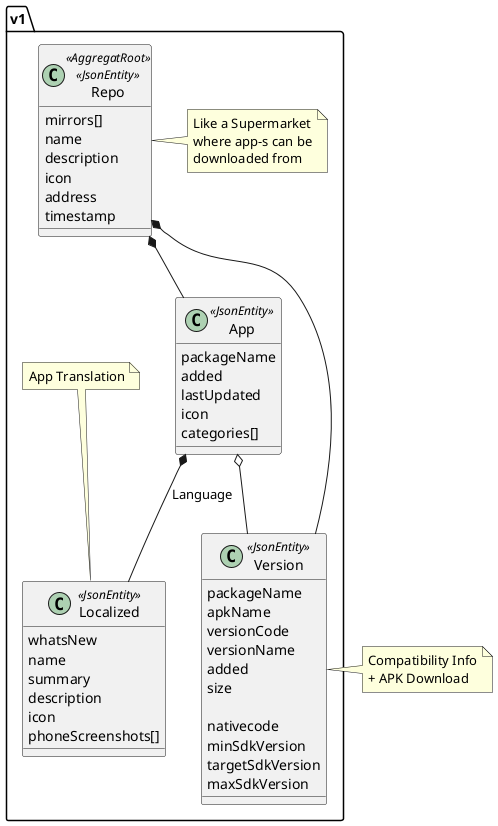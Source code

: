 @startuml
note "Like a Supermarket\nwhere app-s can be\ndownloaded from" as v1.NoteRepo
class v1.Repo <<AggregatRoot>><<JsonEntity>> {
  mirrors[]
  name
  description
  icon
  address
  timestamp
}
class v1.App <<JsonEntity>> {
  packageName
  added
  lastUpdated
  icon
  categories[]
}

note "Compatibility Info\n+ APK Download" as NoteVersion
class v1.Version <<JsonEntity>> {
  packageName
  apkName
  versionCode
  versionName
  added
  size

  nativecode
  minSdkVersion
  targetSdkVersion
  maxSdkVersion
}

note "App Translation" as v1.NoteLocalized
class v1.Localized <<JsonEntity>> {
  whatsNew
  name
  summary
  description
  icon
  phoneScreenshots[]

}

v1.Repo *-- v1.App
v1.App *-- v1.Localized : Language
v1.Repo *-- v1.Version
v1.App o-- v1.Version

v1.Repo . v1.NoteRepo
v1.NoteLocalized .. v1.Localized
v1.Version - NoteVersion
@enduml